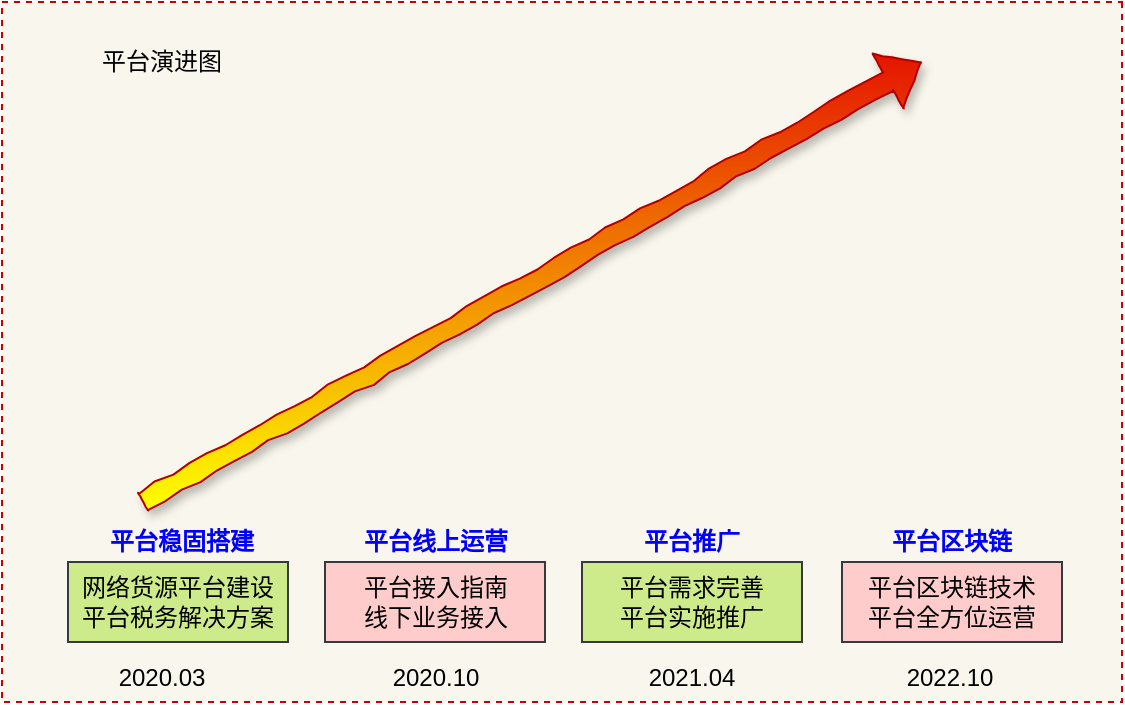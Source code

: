<mxfile version="12.3.2" type="github" pages="1">
  <diagram id="rRLmYZ7PAJeVRb4J5bMO" name="第 1 页">
    <mxGraphModel dx="854" dy="478" grid="1" gridSize="10" guides="1" tooltips="1" connect="1" arrows="1" fold="1" page="1" pageScale="1" pageWidth="827" pageHeight="1169" math="0" shadow="0">
      <root>
        <mxCell id="0"/>
        <mxCell id="1" parent="0"/>
        <mxCell id="RRIOFwYLbPqxCO6cQfnc-2" value="" style="rounded=0;whiteSpace=wrap;html=1;direction=south;dashed=1;fillColor=#f9f7ed;strokeColor=#CC0000;" vertex="1" parent="1">
          <mxGeometry x="100" y="90" width="560" height="350" as="geometry"/>
        </mxCell>
        <mxCell id="RRIOFwYLbPqxCO6cQfnc-13" value="平台稳固搭建" style="text;html=1;strokeColor=none;fillColor=none;align=center;verticalAlign=middle;whiteSpace=wrap;rounded=0;dashed=1;fontStyle=1;fontColor=#0000FF;" vertex="1" parent="1">
          <mxGeometry x="150" y="350" width="80" height="20" as="geometry"/>
        </mxCell>
        <mxCell id="RRIOFwYLbPqxCO6cQfnc-14" value="平台线上运营" style="text;html=1;strokeColor=none;fillColor=none;align=center;verticalAlign=middle;whiteSpace=wrap;rounded=0;dashed=1;fontColor=#0000FF;fontStyle=1" vertex="1" parent="1">
          <mxGeometry x="276.5" y="350" width="80" height="20" as="geometry"/>
        </mxCell>
        <mxCell id="RRIOFwYLbPqxCO6cQfnc-15" value="" style="shape=flexArrow;html=1;shadow=1;comic=1;fillColor=#e51400;strokeColor=#B20000;gradientColor=#FFFF00;" edge="1" parent="1">
          <mxGeometry width="100" height="100" relative="1" as="geometry">
            <mxPoint x="170" y="340" as="sourcePoint"/>
            <mxPoint x="560" y="120" as="targetPoint"/>
          </mxGeometry>
        </mxCell>
        <mxCell id="RRIOFwYLbPqxCO6cQfnc-16" value="平台推广" style="text;html=1;strokeColor=none;fillColor=none;align=center;verticalAlign=middle;whiteSpace=wrap;rounded=0;dashed=1;fontColor=#0000FF;fontStyle=1" vertex="1" parent="1">
          <mxGeometry x="405" y="350" width="80" height="20" as="geometry"/>
        </mxCell>
        <mxCell id="RRIOFwYLbPqxCO6cQfnc-17" value="网络货源平台建设&lt;br&gt;平台税务解决方案" style="rounded=0;whiteSpace=wrap;html=1;fillColor=#cdeb8b;strokeColor=#36393d;" vertex="1" parent="1">
          <mxGeometry x="133" y="370" width="110" height="40" as="geometry"/>
        </mxCell>
        <mxCell id="RRIOFwYLbPqxCO6cQfnc-18" value="平台接入指南&lt;br&gt;线下业务接入" style="rounded=0;whiteSpace=wrap;html=1;fillColor=#ffcccc;strokeColor=#36393d;" vertex="1" parent="1">
          <mxGeometry x="261.5" y="370" width="110" height="40" as="geometry"/>
        </mxCell>
        <mxCell id="RRIOFwYLbPqxCO6cQfnc-19" value="平台需求完善&lt;br&gt;平台实施推广" style="rounded=0;whiteSpace=wrap;html=1;fillColor=#cdeb8b;strokeColor=#36393d;" vertex="1" parent="1">
          <mxGeometry x="390" y="370" width="110" height="40" as="geometry"/>
        </mxCell>
        <mxCell id="RRIOFwYLbPqxCO6cQfnc-20" value="平台区块链技术&lt;br&gt;平台全方位运营" style="rounded=0;whiteSpace=wrap;html=1;fillColor=#ffcccc;strokeColor=#36393d;" vertex="1" parent="1">
          <mxGeometry x="520" y="370" width="110" height="40" as="geometry"/>
        </mxCell>
        <mxCell id="RRIOFwYLbPqxCO6cQfnc-23" value="平台区块链" style="text;html=1;strokeColor=none;fillColor=none;align=center;verticalAlign=middle;whiteSpace=wrap;rounded=0;dashed=1;fontColor=#0000FF;fontStyle=1" vertex="1" parent="1">
          <mxGeometry x="535" y="350" width="80" height="20" as="geometry"/>
        </mxCell>
        <mxCell id="RRIOFwYLbPqxCO6cQfnc-24" value="2020.03" style="text;html=1;strokeColor=none;fillColor=none;align=center;verticalAlign=middle;whiteSpace=wrap;rounded=0;" vertex="1" parent="1">
          <mxGeometry x="160" y="418" width="40" height="20" as="geometry"/>
        </mxCell>
        <mxCell id="RRIOFwYLbPqxCO6cQfnc-25" value="2020.10" style="text;html=1;strokeColor=none;fillColor=none;align=center;verticalAlign=middle;whiteSpace=wrap;rounded=0;" vertex="1" parent="1">
          <mxGeometry x="296.5" y="418" width="40" height="20" as="geometry"/>
        </mxCell>
        <mxCell id="RRIOFwYLbPqxCO6cQfnc-26" value="2021.04" style="text;html=1;strokeColor=none;fillColor=none;align=center;verticalAlign=middle;whiteSpace=wrap;rounded=0;" vertex="1" parent="1">
          <mxGeometry x="425" y="418" width="40" height="20" as="geometry"/>
        </mxCell>
        <mxCell id="RRIOFwYLbPqxCO6cQfnc-27" value="2022.10" style="text;html=1;strokeColor=none;fillColor=none;align=center;verticalAlign=middle;whiteSpace=wrap;rounded=0;" vertex="1" parent="1">
          <mxGeometry x="553.5" y="418" width="40" height="20" as="geometry"/>
        </mxCell>
        <mxCell id="RRIOFwYLbPqxCO6cQfnc-28" value="平台演进图" style="text;html=1;strokeColor=none;fillColor=none;align=center;verticalAlign=middle;whiteSpace=wrap;rounded=0;fontColor=#000000;" vertex="1" parent="1">
          <mxGeometry x="140" y="110" width="80" height="20" as="geometry"/>
        </mxCell>
      </root>
    </mxGraphModel>
  </diagram>
</mxfile>
